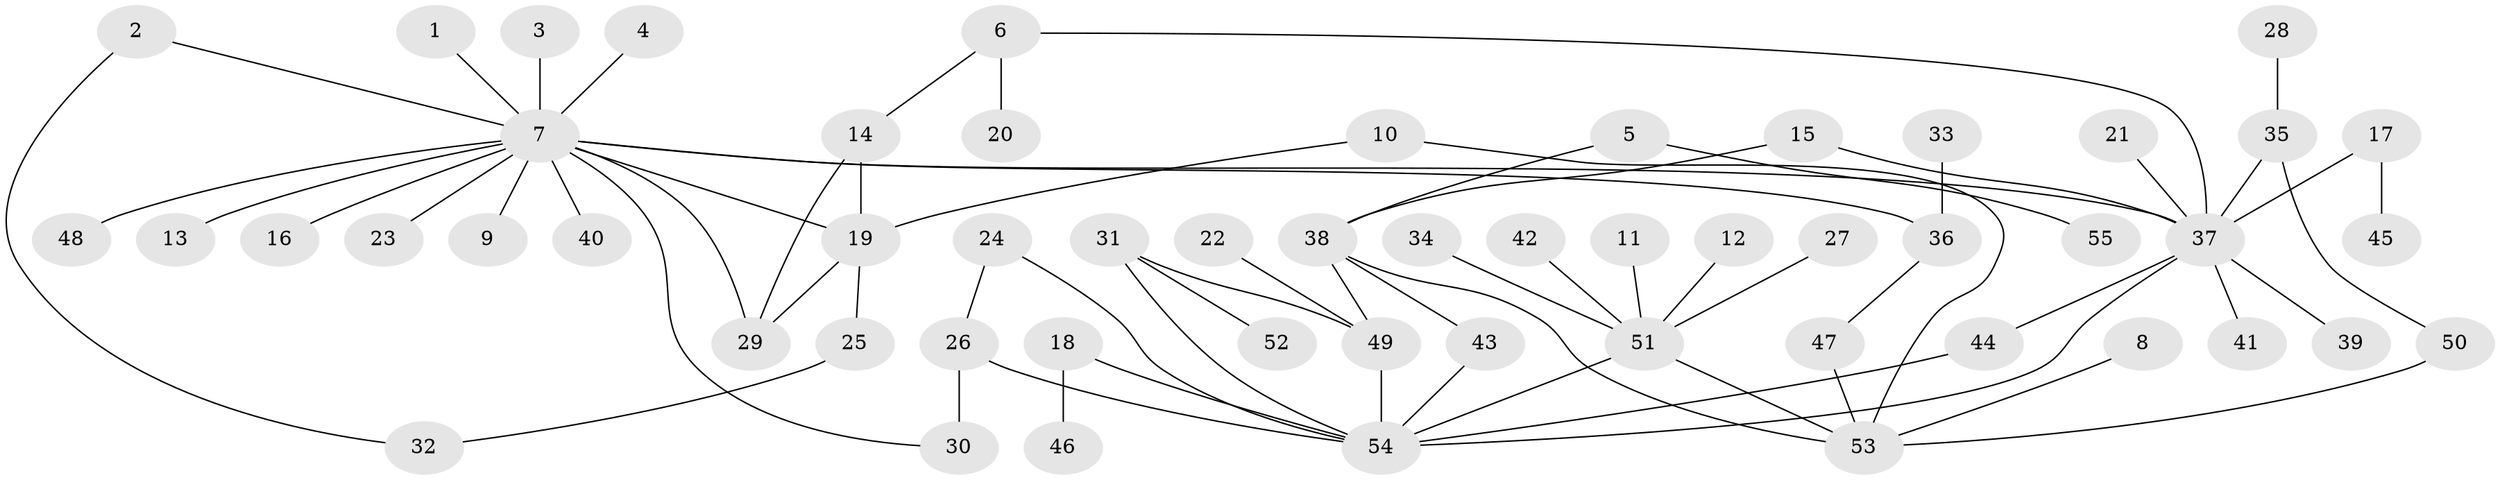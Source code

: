 // original degree distribution, {12: 0.009174311926605505, 11: 0.009174311926605505, 17: 0.009174311926605505, 9: 0.009174311926605505, 5: 0.03669724770642202, 3: 0.08256880733944955, 1: 0.5504587155963303, 8: 0.01834862385321101, 4: 0.07339449541284404, 2: 0.2018348623853211}
// Generated by graph-tools (version 1.1) at 2025/01/03/09/25 03:01:42]
// undirected, 55 vertices, 68 edges
graph export_dot {
graph [start="1"]
  node [color=gray90,style=filled];
  1;
  2;
  3;
  4;
  5;
  6;
  7;
  8;
  9;
  10;
  11;
  12;
  13;
  14;
  15;
  16;
  17;
  18;
  19;
  20;
  21;
  22;
  23;
  24;
  25;
  26;
  27;
  28;
  29;
  30;
  31;
  32;
  33;
  34;
  35;
  36;
  37;
  38;
  39;
  40;
  41;
  42;
  43;
  44;
  45;
  46;
  47;
  48;
  49;
  50;
  51;
  52;
  53;
  54;
  55;
  1 -- 7 [weight=1.0];
  2 -- 7 [weight=1.0];
  2 -- 32 [weight=1.0];
  3 -- 7 [weight=1.0];
  4 -- 7 [weight=1.0];
  5 -- 38 [weight=1.0];
  5 -- 55 [weight=1.0];
  6 -- 14 [weight=1.0];
  6 -- 20 [weight=1.0];
  6 -- 37 [weight=1.0];
  7 -- 9 [weight=1.0];
  7 -- 13 [weight=1.0];
  7 -- 16 [weight=1.0];
  7 -- 19 [weight=1.0];
  7 -- 23 [weight=1.0];
  7 -- 29 [weight=1.0];
  7 -- 30 [weight=1.0];
  7 -- 36 [weight=1.0];
  7 -- 37 [weight=1.0];
  7 -- 40 [weight=1.0];
  7 -- 48 [weight=1.0];
  8 -- 53 [weight=1.0];
  10 -- 19 [weight=1.0];
  10 -- 53 [weight=1.0];
  11 -- 51 [weight=1.0];
  12 -- 51 [weight=1.0];
  14 -- 19 [weight=1.0];
  14 -- 29 [weight=1.0];
  15 -- 37 [weight=1.0];
  15 -- 38 [weight=1.0];
  17 -- 37 [weight=1.0];
  17 -- 45 [weight=1.0];
  18 -- 46 [weight=1.0];
  18 -- 54 [weight=1.0];
  19 -- 25 [weight=1.0];
  19 -- 29 [weight=1.0];
  21 -- 37 [weight=1.0];
  22 -- 49 [weight=1.0];
  24 -- 26 [weight=1.0];
  24 -- 54 [weight=1.0];
  25 -- 32 [weight=1.0];
  26 -- 30 [weight=1.0];
  26 -- 54 [weight=1.0];
  27 -- 51 [weight=1.0];
  28 -- 35 [weight=1.0];
  31 -- 49 [weight=1.0];
  31 -- 52 [weight=1.0];
  31 -- 54 [weight=1.0];
  33 -- 36 [weight=1.0];
  34 -- 51 [weight=1.0];
  35 -- 37 [weight=1.0];
  35 -- 50 [weight=1.0];
  36 -- 47 [weight=1.0];
  37 -- 39 [weight=1.0];
  37 -- 41 [weight=1.0];
  37 -- 44 [weight=1.0];
  37 -- 54 [weight=1.0];
  38 -- 43 [weight=1.0];
  38 -- 49 [weight=1.0];
  38 -- 53 [weight=1.0];
  42 -- 51 [weight=1.0];
  43 -- 54 [weight=1.0];
  44 -- 54 [weight=1.0];
  47 -- 53 [weight=1.0];
  49 -- 54 [weight=1.0];
  50 -- 53 [weight=1.0];
  51 -- 53 [weight=1.0];
  51 -- 54 [weight=1.0];
}
